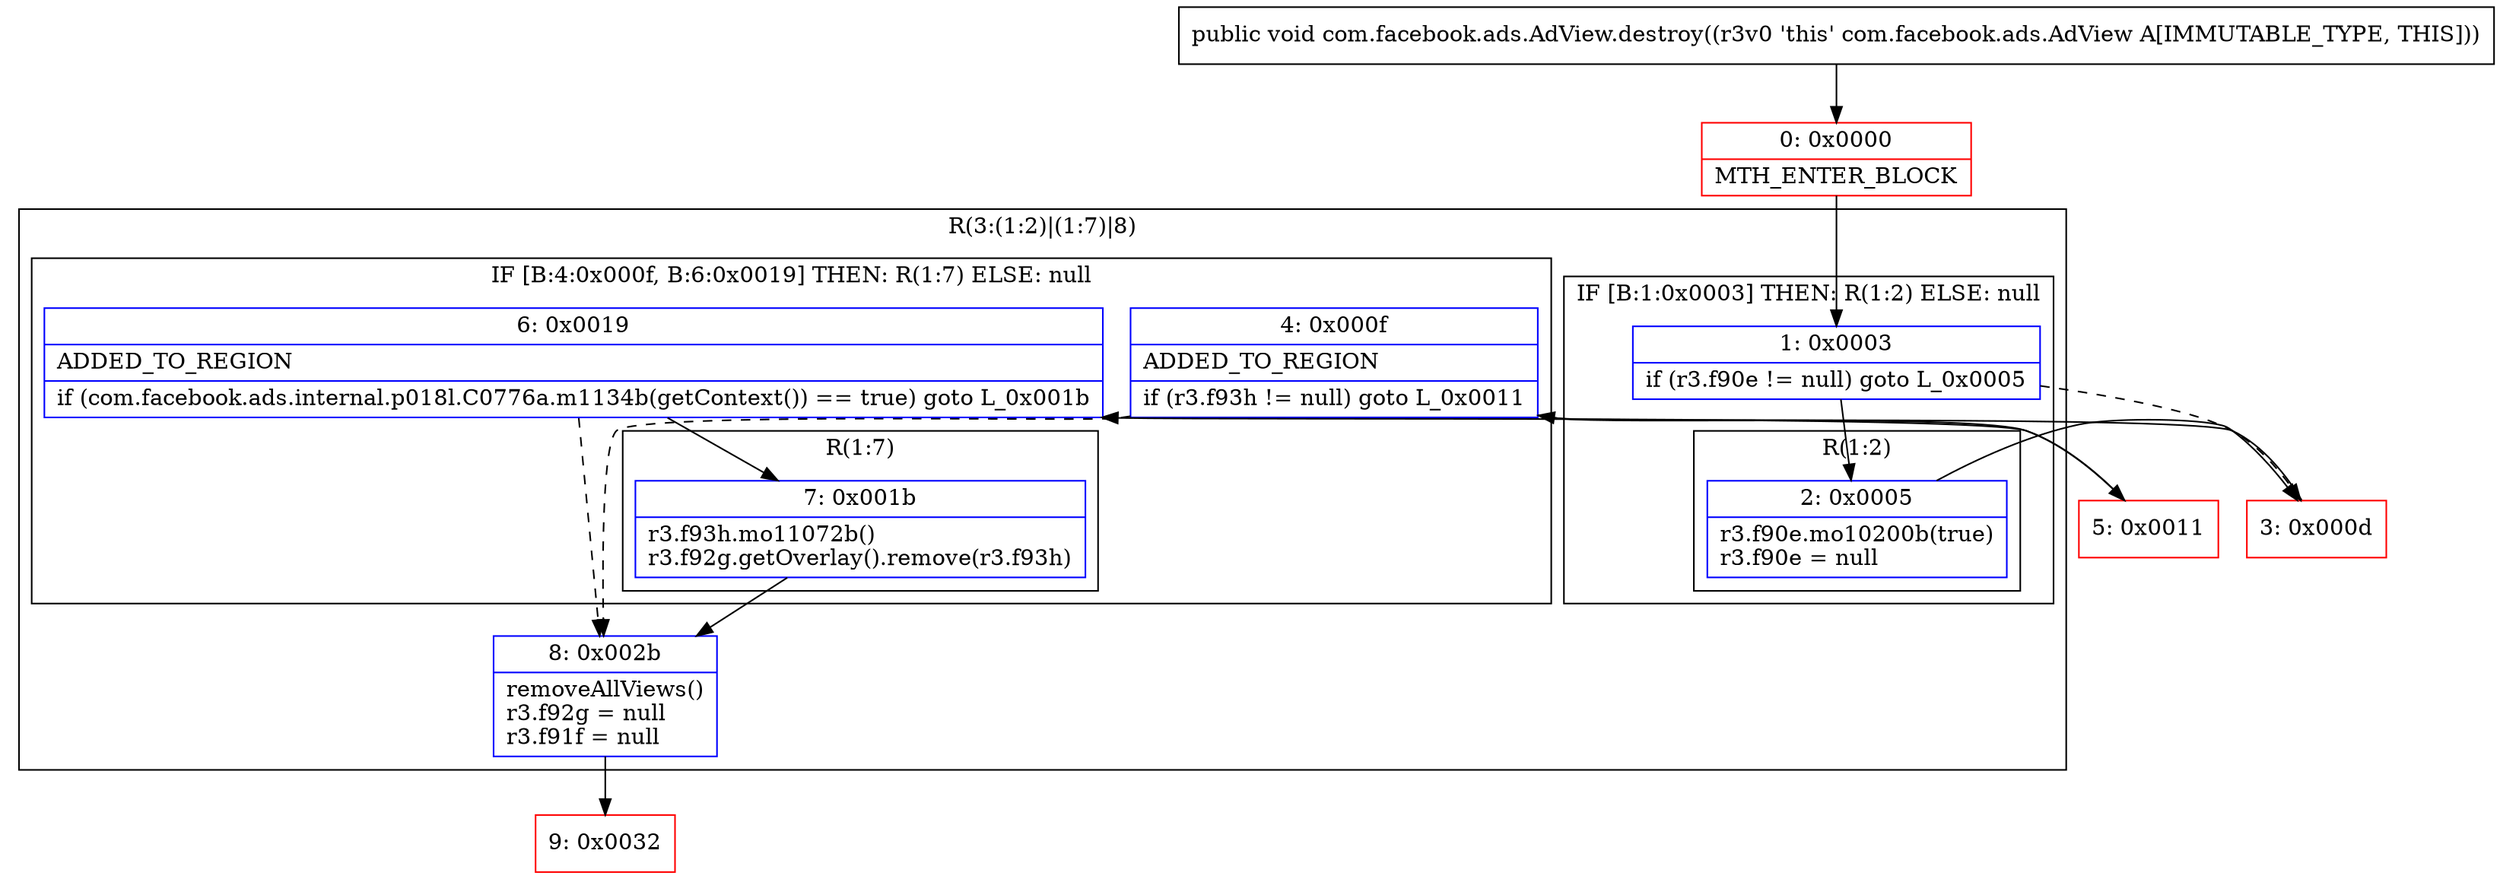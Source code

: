 digraph "CFG forcom.facebook.ads.AdView.destroy()V" {
subgraph cluster_Region_859127803 {
label = "R(3:(1:2)|(1:7)|8)";
node [shape=record,color=blue];
subgraph cluster_IfRegion_667034543 {
label = "IF [B:1:0x0003] THEN: R(1:2) ELSE: null";
node [shape=record,color=blue];
Node_1 [shape=record,label="{1\:\ 0x0003|if (r3.f90e != null) goto L_0x0005\l}"];
subgraph cluster_Region_383912621 {
label = "R(1:2)";
node [shape=record,color=blue];
Node_2 [shape=record,label="{2\:\ 0x0005|r3.f90e.mo10200b(true)\lr3.f90e = null\l}"];
}
}
subgraph cluster_IfRegion_1760272838 {
label = "IF [B:4:0x000f, B:6:0x0019] THEN: R(1:7) ELSE: null";
node [shape=record,color=blue];
Node_4 [shape=record,label="{4\:\ 0x000f|ADDED_TO_REGION\l|if (r3.f93h != null) goto L_0x0011\l}"];
Node_6 [shape=record,label="{6\:\ 0x0019|ADDED_TO_REGION\l|if (com.facebook.ads.internal.p018l.C0776a.m1134b(getContext()) == true) goto L_0x001b\l}"];
subgraph cluster_Region_1924891079 {
label = "R(1:7)";
node [shape=record,color=blue];
Node_7 [shape=record,label="{7\:\ 0x001b|r3.f93h.mo11072b()\lr3.f92g.getOverlay().remove(r3.f93h)\l}"];
}
}
Node_8 [shape=record,label="{8\:\ 0x002b|removeAllViews()\lr3.f92g = null\lr3.f91f = null\l}"];
}
Node_0 [shape=record,color=red,label="{0\:\ 0x0000|MTH_ENTER_BLOCK\l}"];
Node_3 [shape=record,color=red,label="{3\:\ 0x000d}"];
Node_5 [shape=record,color=red,label="{5\:\ 0x0011}"];
Node_9 [shape=record,color=red,label="{9\:\ 0x0032}"];
MethodNode[shape=record,label="{public void com.facebook.ads.AdView.destroy((r3v0 'this' com.facebook.ads.AdView A[IMMUTABLE_TYPE, THIS])) }"];
MethodNode -> Node_0;
Node_1 -> Node_2;
Node_1 -> Node_3[style=dashed];
Node_2 -> Node_3;
Node_4 -> Node_5;
Node_4 -> Node_8[style=dashed];
Node_6 -> Node_7;
Node_6 -> Node_8[style=dashed];
Node_7 -> Node_8;
Node_8 -> Node_9;
Node_0 -> Node_1;
Node_3 -> Node_4;
Node_5 -> Node_6;
}

